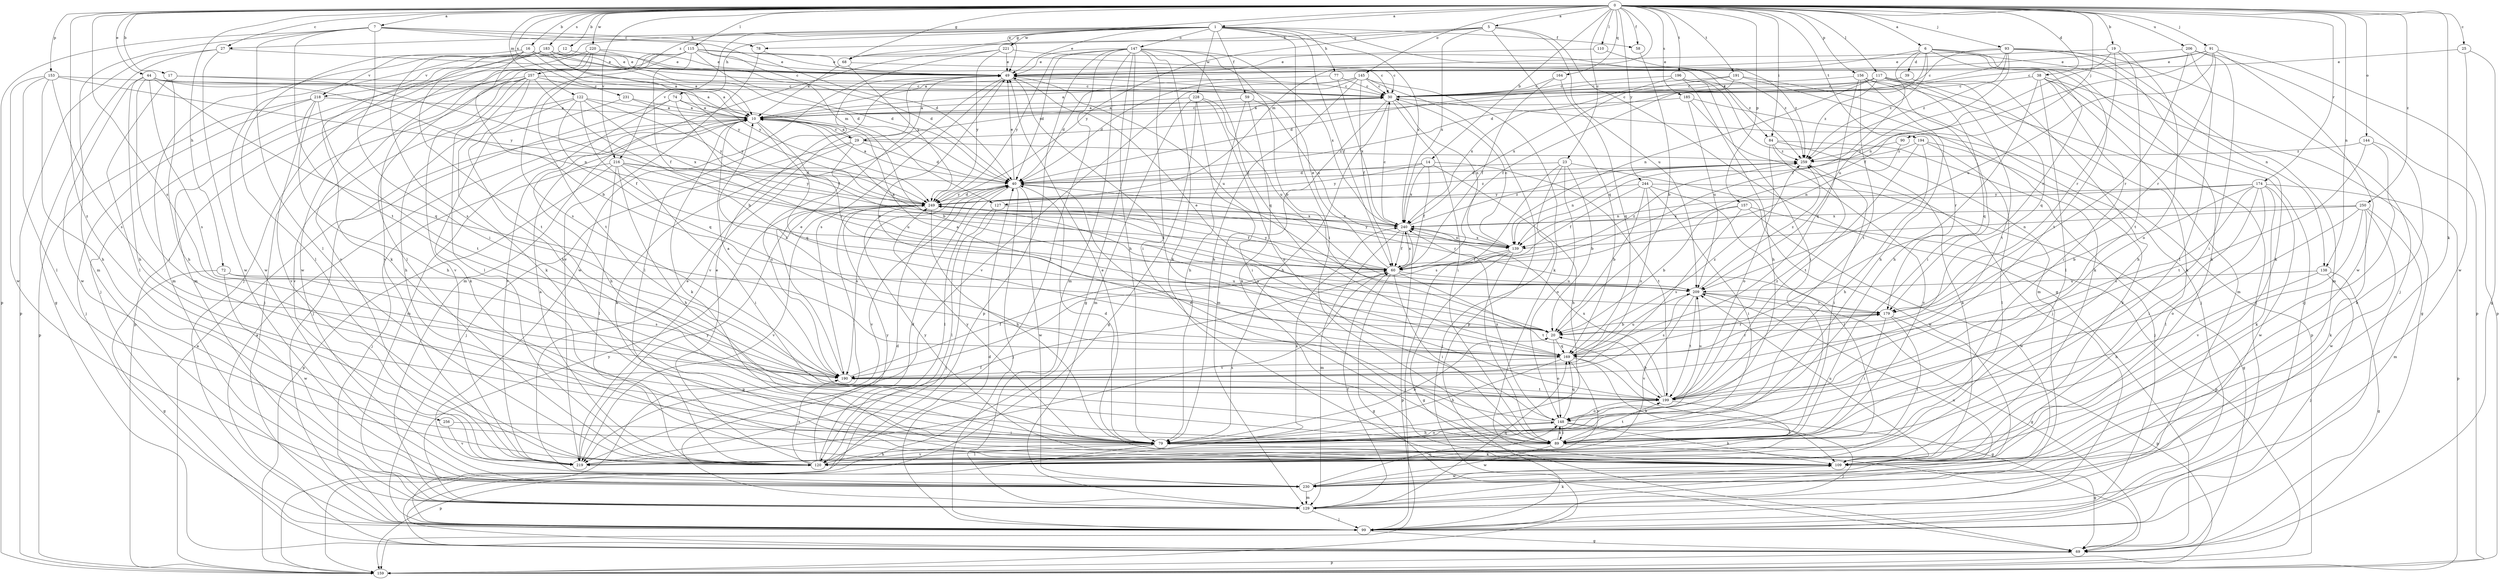 strict digraph  {
0;
1;
5;
6;
7;
10;
12;
14;
16;
17;
19;
20;
23;
25;
27;
29;
30;
38;
39;
40;
44;
49;
58;
59;
60;
68;
69;
72;
74;
77;
78;
79;
84;
89;
90;
91;
93;
99;
109;
110;
115;
117;
120;
122;
127;
129;
138;
139;
144;
145;
147;
148;
153;
156;
157;
159;
164;
169;
174;
179;
183;
185;
190;
191;
194;
196;
199;
206;
209;
216;
218;
219;
220;
221;
228;
230;
231;
240;
244;
249;
250;
256;
257;
259;
0 -> 1  [label=a];
0 -> 5  [label=a];
0 -> 6  [label=a];
0 -> 7  [label=a];
0 -> 12  [label=b];
0 -> 14  [label=b];
0 -> 16  [label=b];
0 -> 17  [label=b];
0 -> 19  [label=b];
0 -> 23  [label=c];
0 -> 25  [label=c];
0 -> 27  [label=c];
0 -> 38  [label=d];
0 -> 44  [label=e];
0 -> 49  [label=e];
0 -> 58  [label=f];
0 -> 68  [label=g];
0 -> 72  [label=h];
0 -> 84  [label=i];
0 -> 90  [label=j];
0 -> 91  [label=j];
0 -> 93  [label=j];
0 -> 109  [label=k];
0 -> 110  [label=l];
0 -> 115  [label=l];
0 -> 117  [label=l];
0 -> 122  [label=m];
0 -> 127  [label=m];
0 -> 138  [label=n];
0 -> 144  [label=o];
0 -> 145  [label=o];
0 -> 153  [label=p];
0 -> 156  [label=p];
0 -> 157  [label=p];
0 -> 164  [label=q];
0 -> 174  [label=r];
0 -> 183  [label=s];
0 -> 185  [label=s];
0 -> 190  [label=s];
0 -> 191  [label=t];
0 -> 194  [label=t];
0 -> 196  [label=t];
0 -> 206  [label=u];
0 -> 216  [label=v];
0 -> 220  [label=w];
0 -> 231  [label=x];
0 -> 244  [label=y];
0 -> 250  [label=z];
0 -> 256  [label=z];
1 -> 27  [label=c];
1 -> 49  [label=e];
1 -> 58  [label=f];
1 -> 59  [label=f];
1 -> 60  [label=f];
1 -> 68  [label=g];
1 -> 74  [label=h];
1 -> 77  [label=h];
1 -> 84  [label=i];
1 -> 89  [label=i];
1 -> 99  [label=j];
1 -> 147  [label=o];
1 -> 216  [label=v];
1 -> 221  [label=w];
1 -> 228  [label=w];
1 -> 240  [label=x];
1 -> 257  [label=z];
5 -> 68  [label=g];
5 -> 69  [label=g];
5 -> 78  [label=h];
5 -> 169  [label=q];
5 -> 209  [label=u];
5 -> 240  [label=x];
5 -> 249  [label=y];
6 -> 10  [label=a];
6 -> 29  [label=c];
6 -> 39  [label=d];
6 -> 109  [label=k];
6 -> 138  [label=n];
6 -> 169  [label=q];
6 -> 179  [label=r];
6 -> 199  [label=t];
6 -> 259  [label=z];
7 -> 40  [label=d];
7 -> 78  [label=h];
7 -> 89  [label=i];
7 -> 120  [label=l];
7 -> 127  [label=m];
7 -> 129  [label=m];
7 -> 159  [label=p];
7 -> 199  [label=t];
10 -> 29  [label=c];
10 -> 30  [label=c];
10 -> 79  [label=h];
10 -> 109  [label=k];
10 -> 129  [label=m];
10 -> 169  [label=q];
10 -> 179  [label=r];
12 -> 49  [label=e];
12 -> 109  [label=k];
12 -> 218  [label=v];
14 -> 40  [label=d];
14 -> 60  [label=f];
14 -> 79  [label=h];
14 -> 199  [label=t];
14 -> 240  [label=x];
14 -> 249  [label=y];
16 -> 10  [label=a];
16 -> 20  [label=b];
16 -> 30  [label=c];
16 -> 49  [label=e];
16 -> 120  [label=l];
16 -> 190  [label=s];
16 -> 218  [label=v];
16 -> 249  [label=y];
17 -> 30  [label=c];
17 -> 79  [label=h];
17 -> 120  [label=l];
17 -> 240  [label=x];
19 -> 30  [label=c];
19 -> 49  [label=e];
19 -> 148  [label=o];
19 -> 179  [label=r];
19 -> 199  [label=t];
20 -> 10  [label=a];
20 -> 49  [label=e];
20 -> 148  [label=o];
20 -> 169  [label=q];
20 -> 179  [label=r];
23 -> 20  [label=b];
23 -> 40  [label=d];
23 -> 99  [label=j];
23 -> 148  [label=o];
23 -> 190  [label=s];
23 -> 230  [label=w];
25 -> 49  [label=e];
25 -> 69  [label=g];
25 -> 230  [label=w];
27 -> 49  [label=e];
27 -> 69  [label=g];
27 -> 159  [label=p];
27 -> 230  [label=w];
29 -> 10  [label=a];
29 -> 30  [label=c];
29 -> 40  [label=d];
29 -> 99  [label=j];
29 -> 109  [label=k];
29 -> 190  [label=s];
29 -> 259  [label=z];
30 -> 10  [label=a];
30 -> 79  [label=h];
30 -> 89  [label=i];
30 -> 129  [label=m];
30 -> 139  [label=n];
30 -> 179  [label=r];
38 -> 30  [label=c];
38 -> 69  [label=g];
38 -> 79  [label=h];
38 -> 89  [label=i];
38 -> 99  [label=j];
38 -> 120  [label=l];
38 -> 129  [label=m];
39 -> 30  [label=c];
39 -> 79  [label=h];
40 -> 10  [label=a];
40 -> 49  [label=e];
40 -> 99  [label=j];
40 -> 120  [label=l];
40 -> 179  [label=r];
40 -> 190  [label=s];
40 -> 219  [label=v];
40 -> 230  [label=w];
40 -> 249  [label=y];
44 -> 10  [label=a];
44 -> 30  [label=c];
44 -> 79  [label=h];
44 -> 89  [label=i];
44 -> 139  [label=n];
44 -> 169  [label=q];
44 -> 190  [label=s];
44 -> 230  [label=w];
49 -> 30  [label=c];
49 -> 120  [label=l];
49 -> 190  [label=s];
49 -> 199  [label=t];
49 -> 209  [label=u];
49 -> 219  [label=v];
58 -> 20  [label=b];
59 -> 10  [label=a];
59 -> 79  [label=h];
59 -> 109  [label=k];
59 -> 139  [label=n];
60 -> 10  [label=a];
60 -> 49  [label=e];
60 -> 69  [label=g];
60 -> 89  [label=i];
60 -> 199  [label=t];
60 -> 209  [label=u];
60 -> 219  [label=v];
60 -> 240  [label=x];
60 -> 249  [label=y];
60 -> 259  [label=z];
68 -> 10  [label=a];
68 -> 30  [label=c];
68 -> 249  [label=y];
69 -> 10  [label=a];
69 -> 159  [label=p];
72 -> 69  [label=g];
72 -> 190  [label=s];
72 -> 209  [label=u];
72 -> 230  [label=w];
74 -> 10  [label=a];
74 -> 20  [label=b];
74 -> 60  [label=f];
74 -> 99  [label=j];
74 -> 219  [label=v];
77 -> 30  [label=c];
77 -> 40  [label=d];
77 -> 240  [label=x];
78 -> 49  [label=e];
78 -> 219  [label=v];
79 -> 20  [label=b];
79 -> 40  [label=d];
79 -> 109  [label=k];
79 -> 120  [label=l];
79 -> 148  [label=o];
79 -> 159  [label=p];
79 -> 249  [label=y];
84 -> 99  [label=j];
84 -> 109  [label=k];
84 -> 148  [label=o];
84 -> 219  [label=v];
84 -> 259  [label=z];
89 -> 69  [label=g];
89 -> 148  [label=o];
89 -> 199  [label=t];
89 -> 219  [label=v];
89 -> 230  [label=w];
90 -> 139  [label=n];
90 -> 259  [label=z];
91 -> 49  [label=e];
91 -> 60  [label=f];
91 -> 139  [label=n];
91 -> 159  [label=p];
91 -> 179  [label=r];
91 -> 209  [label=u];
91 -> 230  [label=w];
93 -> 30  [label=c];
93 -> 40  [label=d];
93 -> 49  [label=e];
93 -> 99  [label=j];
93 -> 109  [label=k];
93 -> 129  [label=m];
93 -> 209  [label=u];
93 -> 259  [label=z];
99 -> 40  [label=d];
99 -> 69  [label=g];
109 -> 49  [label=e];
109 -> 209  [label=u];
109 -> 230  [label=w];
109 -> 249  [label=y];
110 -> 49  [label=e];
110 -> 259  [label=z];
115 -> 30  [label=c];
115 -> 40  [label=d];
115 -> 49  [label=e];
115 -> 60  [label=f];
115 -> 120  [label=l];
115 -> 190  [label=s];
115 -> 219  [label=v];
115 -> 230  [label=w];
115 -> 259  [label=z];
117 -> 30  [label=c];
117 -> 40  [label=d];
117 -> 60  [label=f];
117 -> 109  [label=k];
117 -> 139  [label=n];
117 -> 169  [label=q];
117 -> 199  [label=t];
117 -> 259  [label=z];
120 -> 10  [label=a];
120 -> 40  [label=d];
120 -> 49  [label=e];
120 -> 79  [label=h];
120 -> 190  [label=s];
120 -> 240  [label=x];
120 -> 249  [label=y];
122 -> 10  [label=a];
122 -> 60  [label=f];
122 -> 109  [label=k];
122 -> 169  [label=q];
122 -> 219  [label=v];
122 -> 240  [label=x];
122 -> 249  [label=y];
127 -> 99  [label=j];
127 -> 120  [label=l];
127 -> 240  [label=x];
129 -> 40  [label=d];
129 -> 60  [label=f];
129 -> 99  [label=j];
129 -> 109  [label=k];
129 -> 169  [label=q];
129 -> 209  [label=u];
129 -> 249  [label=y];
138 -> 69  [label=g];
138 -> 79  [label=h];
138 -> 99  [label=j];
138 -> 209  [label=u];
139 -> 30  [label=c];
139 -> 60  [label=f];
139 -> 69  [label=g];
139 -> 89  [label=i];
139 -> 99  [label=j];
139 -> 240  [label=x];
139 -> 249  [label=y];
144 -> 109  [label=k];
144 -> 120  [label=l];
144 -> 199  [label=t];
144 -> 259  [label=z];
145 -> 10  [label=a];
145 -> 30  [label=c];
145 -> 40  [label=d];
145 -> 60  [label=f];
145 -> 79  [label=h];
145 -> 109  [label=k];
145 -> 159  [label=p];
145 -> 219  [label=v];
147 -> 20  [label=b];
147 -> 40  [label=d];
147 -> 49  [label=e];
147 -> 69  [label=g];
147 -> 79  [label=h];
147 -> 89  [label=i];
147 -> 109  [label=k];
147 -> 120  [label=l];
147 -> 129  [label=m];
147 -> 159  [label=p];
147 -> 169  [label=q];
147 -> 240  [label=x];
147 -> 249  [label=y];
148 -> 40  [label=d];
148 -> 79  [label=h];
148 -> 89  [label=i];
148 -> 99  [label=j];
148 -> 109  [label=k];
148 -> 169  [label=q];
148 -> 240  [label=x];
153 -> 30  [label=c];
153 -> 79  [label=h];
153 -> 120  [label=l];
153 -> 190  [label=s];
153 -> 230  [label=w];
153 -> 249  [label=y];
156 -> 30  [label=c];
156 -> 79  [label=h];
156 -> 89  [label=i];
156 -> 99  [label=j];
156 -> 169  [label=q];
156 -> 199  [label=t];
157 -> 20  [label=b];
157 -> 159  [label=p];
157 -> 190  [label=s];
157 -> 230  [label=w];
157 -> 240  [label=x];
159 -> 10  [label=a];
164 -> 30  [label=c];
164 -> 60  [label=f];
164 -> 169  [label=q];
169 -> 10  [label=a];
169 -> 49  [label=e];
169 -> 69  [label=g];
169 -> 79  [label=h];
169 -> 109  [label=k];
169 -> 179  [label=r];
169 -> 190  [label=s];
169 -> 209  [label=u];
169 -> 219  [label=v];
169 -> 249  [label=y];
169 -> 259  [label=z];
174 -> 20  [label=b];
174 -> 89  [label=i];
174 -> 109  [label=k];
174 -> 120  [label=l];
174 -> 139  [label=n];
174 -> 159  [label=p];
174 -> 190  [label=s];
174 -> 230  [label=w];
174 -> 249  [label=y];
179 -> 20  [label=b];
179 -> 89  [label=i];
179 -> 120  [label=l];
179 -> 159  [label=p];
183 -> 10  [label=a];
183 -> 40  [label=d];
183 -> 49  [label=e];
183 -> 129  [label=m];
183 -> 199  [label=t];
183 -> 230  [label=w];
183 -> 249  [label=y];
185 -> 10  [label=a];
185 -> 99  [label=j];
185 -> 159  [label=p];
185 -> 209  [label=u];
190 -> 10  [label=a];
190 -> 49  [label=e];
190 -> 60  [label=f];
190 -> 199  [label=t];
191 -> 30  [label=c];
191 -> 60  [label=f];
191 -> 99  [label=j];
191 -> 109  [label=k];
191 -> 240  [label=x];
194 -> 79  [label=h];
194 -> 109  [label=k];
194 -> 120  [label=l];
194 -> 199  [label=t];
194 -> 259  [label=z];
196 -> 30  [label=c];
196 -> 79  [label=h];
196 -> 89  [label=i];
196 -> 129  [label=m];
196 -> 240  [label=x];
199 -> 20  [label=b];
199 -> 120  [label=l];
199 -> 148  [label=o];
199 -> 209  [label=u];
199 -> 240  [label=x];
199 -> 259  [label=z];
206 -> 49  [label=e];
206 -> 89  [label=i];
206 -> 120  [label=l];
206 -> 159  [label=p];
206 -> 179  [label=r];
209 -> 69  [label=g];
209 -> 179  [label=r];
209 -> 190  [label=s];
209 -> 199  [label=t];
209 -> 219  [label=v];
209 -> 259  [label=z];
216 -> 40  [label=d];
216 -> 79  [label=h];
216 -> 89  [label=i];
216 -> 99  [label=j];
216 -> 120  [label=l];
216 -> 159  [label=p];
216 -> 209  [label=u];
216 -> 249  [label=y];
218 -> 10  [label=a];
218 -> 79  [label=h];
218 -> 99  [label=j];
218 -> 159  [label=p];
218 -> 199  [label=t];
218 -> 219  [label=v];
219 -> 60  [label=f];
219 -> 249  [label=y];
220 -> 40  [label=d];
220 -> 49  [label=e];
220 -> 99  [label=j];
220 -> 129  [label=m];
220 -> 199  [label=t];
220 -> 219  [label=v];
221 -> 49  [label=e];
221 -> 129  [label=m];
221 -> 230  [label=w];
221 -> 249  [label=y];
221 -> 259  [label=z];
228 -> 10  [label=a];
228 -> 69  [label=g];
228 -> 89  [label=i];
228 -> 129  [label=m];
228 -> 148  [label=o];
228 -> 209  [label=u];
230 -> 49  [label=e];
230 -> 129  [label=m];
230 -> 148  [label=o];
231 -> 10  [label=a];
231 -> 79  [label=h];
231 -> 249  [label=y];
240 -> 30  [label=c];
240 -> 60  [label=f];
240 -> 129  [label=m];
240 -> 139  [label=n];
240 -> 159  [label=p];
240 -> 259  [label=z];
244 -> 20  [label=b];
244 -> 60  [label=f];
244 -> 69  [label=g];
244 -> 89  [label=i];
244 -> 120  [label=l];
244 -> 190  [label=s];
244 -> 249  [label=y];
249 -> 40  [label=d];
249 -> 60  [label=f];
249 -> 79  [label=h];
249 -> 159  [label=p];
249 -> 219  [label=v];
249 -> 240  [label=x];
249 -> 259  [label=z];
250 -> 109  [label=k];
250 -> 129  [label=m];
250 -> 139  [label=n];
250 -> 148  [label=o];
250 -> 219  [label=v];
250 -> 230  [label=w];
250 -> 240  [label=x];
256 -> 89  [label=i];
256 -> 219  [label=v];
257 -> 10  [label=a];
257 -> 20  [label=b];
257 -> 30  [label=c];
257 -> 79  [label=h];
257 -> 99  [label=j];
257 -> 109  [label=k];
257 -> 120  [label=l];
257 -> 159  [label=p];
257 -> 219  [label=v];
259 -> 40  [label=d];
259 -> 89  [label=i];
259 -> 139  [label=n];
}
